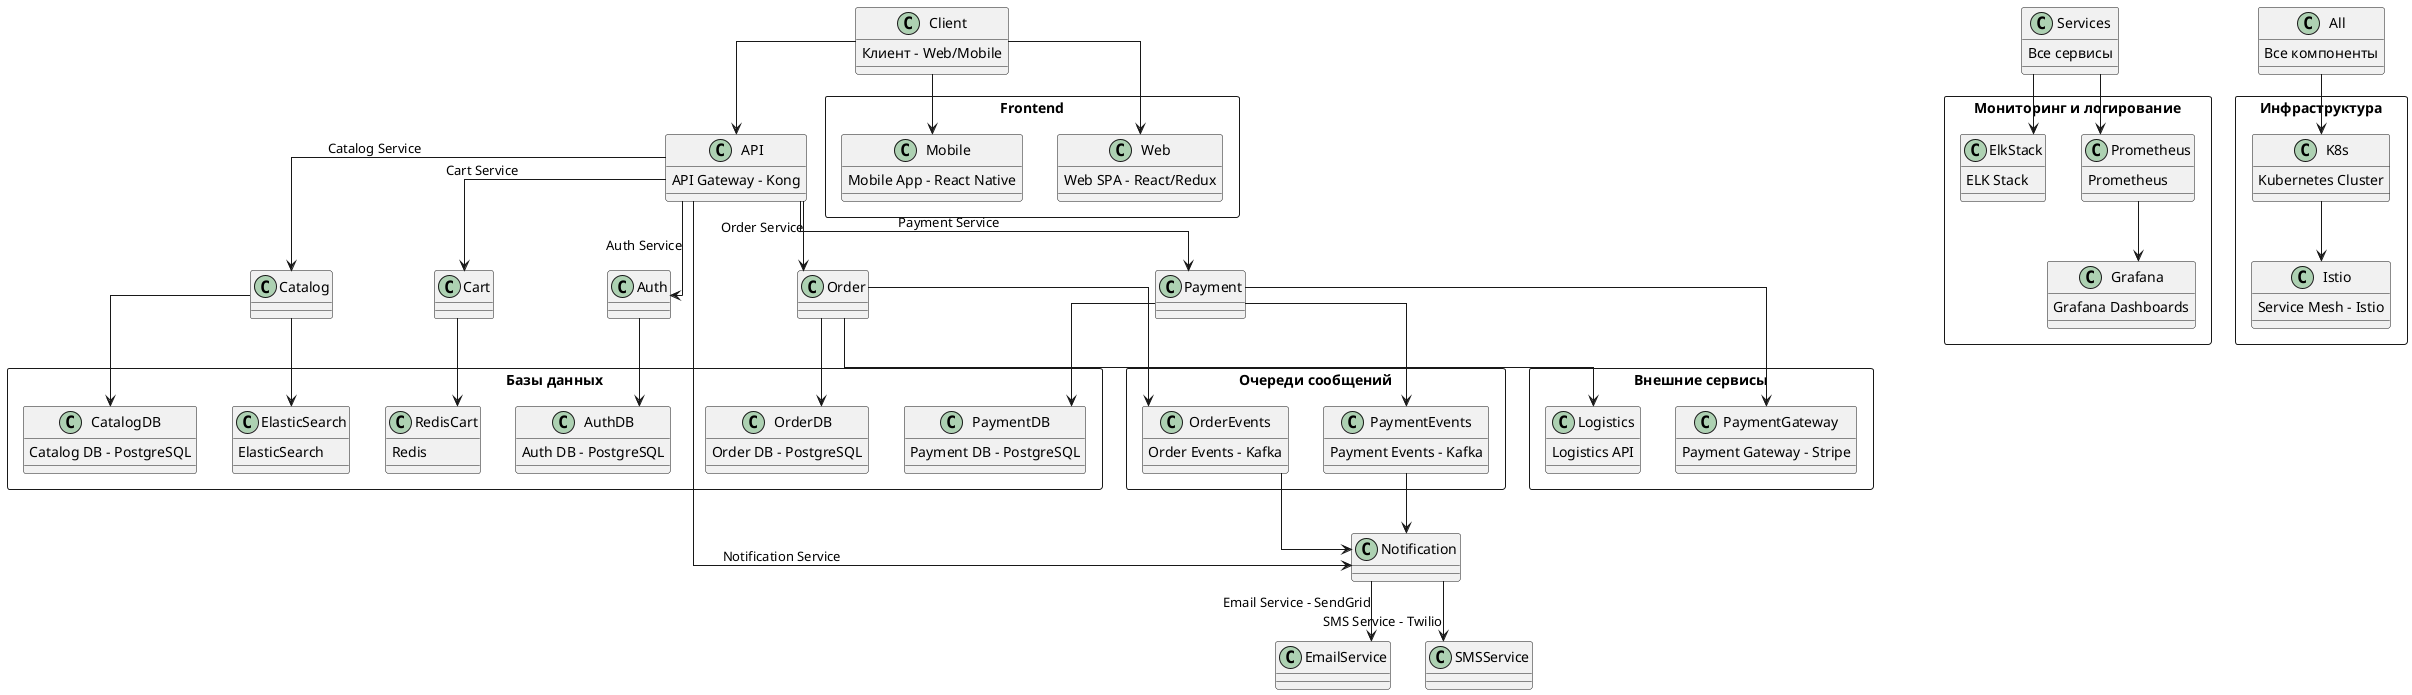 @startuml
skinparam linetype ortho

Client : Клиент - Web/Mobile
API : API Gateway - Kong

rectangle "Frontend" {
    Web : Web SPA - React/Redux
    Mobile : Mobile App - React Native
}

rectangle "Базы данных" {
    AuthDB : Auth DB - PostgreSQL
    CatalogDB : Catalog DB - PostgreSQL
    ElasticSearch : ElasticSearch
    RedisCart : Redis
    OrderDB : Order DB - PostgreSQL
    PaymentDB : Payment DB - PostgreSQL
}

rectangle "Очереди сообщений" {
    OrderEvents : Order Events - Kafka
    PaymentEvents : Payment Events - Kafka
}

rectangle "Внешние сервисы" {
    PaymentGateway : Payment Gateway - Stripe
    Logistics : Logistics API
}

rectangle "Мониторинг и логирование" {
    Prometheus : Prometheus
    ElkStack : ELK Stack
    Grafana : Grafana Dashboards
}

rectangle "Инфраструктура" {
    K8s : Kubernetes Cluster
    Istio : Service Mesh - Istio
}

Client --> Web
Client --> Mobile
Client --> API

API --> Auth : Auth Service
API --> Catalog : Catalog Service
API --> Cart : Cart Service
API --> Order : Order Service
API --> Payment : Payment Service
API --> Notification : Notification Service

Auth --> AuthDB
Catalog --> CatalogDB
Catalog --> ElasticSearch
Cart --> RedisCart
Order --> OrderDB
Payment --> PaymentDB

Order --> OrderEvents
Payment --> PaymentEvents
OrderEvents --> Notification
PaymentEvents --> Notification

Notification --> EmailService : Email Service - SendGrid
Notification --> SMSService : SMS Service - Twilio

Payment --> PaymentGateway
Order --> Logistics

Services : Все сервисы
Services --> Prometheus
Services --> ElkStack
Prometheus --> Grafana

All : Все компоненты
All --> K8s
K8s --> Istio

@enduml

